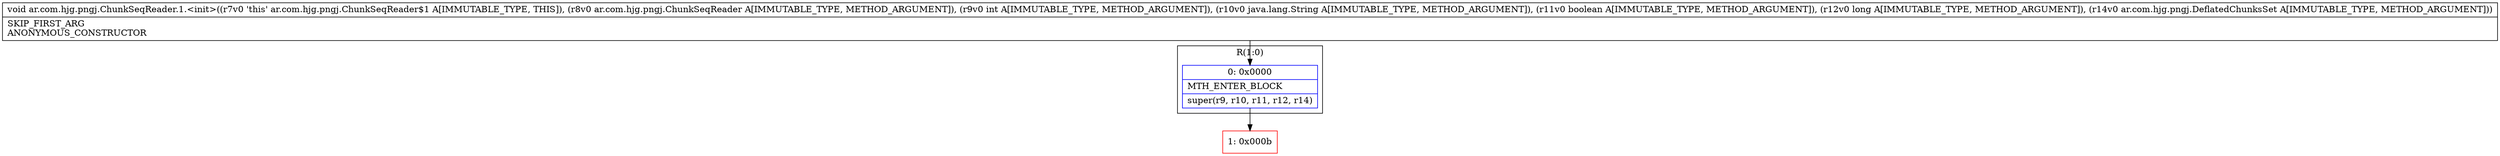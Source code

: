 digraph "CFG forar.com.hjg.pngj.ChunkSeqReader.1.\<init\>(Lar\/com\/hjg\/pngj\/ChunkSeqReader;ILjava\/lang\/String;ZJLar\/com\/hjg\/pngj\/DeflatedChunksSet;)V" {
subgraph cluster_Region_1180488076 {
label = "R(1:0)";
node [shape=record,color=blue];
Node_0 [shape=record,label="{0\:\ 0x0000|MTH_ENTER_BLOCK\l|super(r9, r10, r11, r12, r14)\l}"];
}
Node_1 [shape=record,color=red,label="{1\:\ 0x000b}"];
MethodNode[shape=record,label="{void ar.com.hjg.pngj.ChunkSeqReader.1.\<init\>((r7v0 'this' ar.com.hjg.pngj.ChunkSeqReader$1 A[IMMUTABLE_TYPE, THIS]), (r8v0 ar.com.hjg.pngj.ChunkSeqReader A[IMMUTABLE_TYPE, METHOD_ARGUMENT]), (r9v0 int A[IMMUTABLE_TYPE, METHOD_ARGUMENT]), (r10v0 java.lang.String A[IMMUTABLE_TYPE, METHOD_ARGUMENT]), (r11v0 boolean A[IMMUTABLE_TYPE, METHOD_ARGUMENT]), (r12v0 long A[IMMUTABLE_TYPE, METHOD_ARGUMENT]), (r14v0 ar.com.hjg.pngj.DeflatedChunksSet A[IMMUTABLE_TYPE, METHOD_ARGUMENT]))  | SKIP_FIRST_ARG\lANONYMOUS_CONSTRUCTOR\l}"];
MethodNode -> Node_0;
Node_0 -> Node_1;
}

